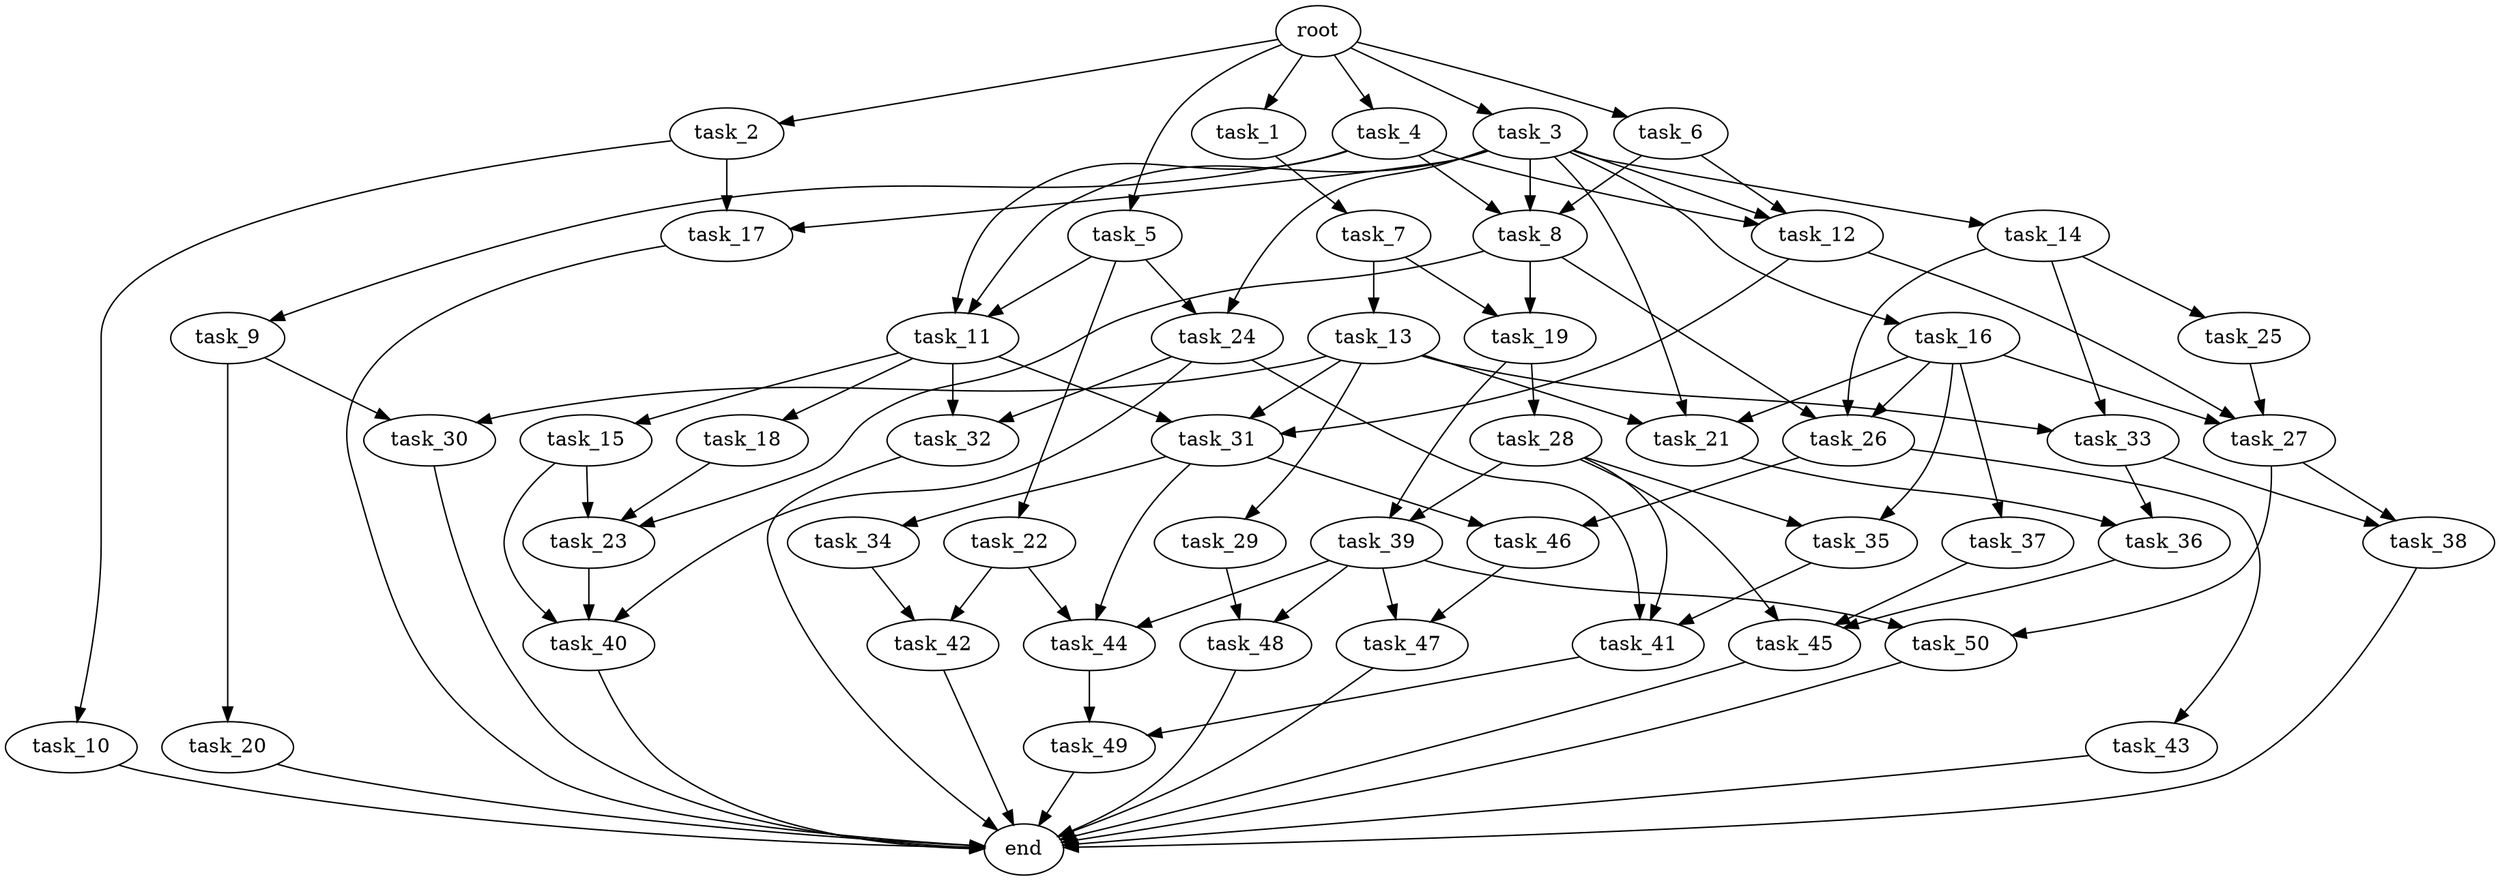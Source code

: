 digraph G {
  root [size="0.000000e+00"];
  task_1 [size="7.877720e+07"];
  task_2 [size="9.885135e+09"];
  task_3 [size="7.438437e+09"];
  task_4 [size="9.174864e+08"];
  task_5 [size="5.027918e+09"];
  task_6 [size="7.591564e+09"];
  task_7 [size="5.091003e+08"];
  task_8 [size="2.010029e+09"];
  task_9 [size="4.737020e+09"];
  task_10 [size="3.706197e+09"];
  task_11 [size="3.296960e+09"];
  task_12 [size="4.716020e+09"];
  task_13 [size="3.211279e+09"];
  task_14 [size="1.587597e+09"];
  task_15 [size="6.257847e+09"];
  task_16 [size="5.791272e+09"];
  task_17 [size="5.831126e+09"];
  task_18 [size="2.231452e+09"];
  task_19 [size="5.560324e+09"];
  task_20 [size="8.871782e+09"];
  task_21 [size="7.784585e+09"];
  task_22 [size="6.161010e+09"];
  task_23 [size="9.655300e+09"];
  task_24 [size="8.703534e+09"];
  task_25 [size="6.682628e+09"];
  task_26 [size="4.202919e+09"];
  task_27 [size="5.235598e+09"];
  task_28 [size="9.556688e+09"];
  task_29 [size="8.833648e+09"];
  task_30 [size="9.833257e+09"];
  task_31 [size="5.463670e+09"];
  task_32 [size="6.462652e+09"];
  task_33 [size="2.454135e+08"];
  task_34 [size="8.808630e+08"];
  task_35 [size="3.686170e+09"];
  task_36 [size="7.900763e+09"];
  task_37 [size="5.519128e+09"];
  task_38 [size="5.972575e+09"];
  task_39 [size="9.292535e+08"];
  task_40 [size="3.694871e+09"];
  task_41 [size="2.046888e+09"];
  task_42 [size="4.380610e+08"];
  task_43 [size="4.059566e+09"];
  task_44 [size="4.858275e+08"];
  task_45 [size="6.111281e+09"];
  task_46 [size="1.899404e+09"];
  task_47 [size="6.778981e+09"];
  task_48 [size="2.374407e+09"];
  task_49 [size="2.172118e+09"];
  task_50 [size="5.707069e+09"];
  end [size="0.000000e+00"];

  root -> task_1 [size="1.000000e-12"];
  root -> task_2 [size="1.000000e-12"];
  root -> task_3 [size="1.000000e-12"];
  root -> task_4 [size="1.000000e-12"];
  root -> task_5 [size="1.000000e-12"];
  root -> task_6 [size="1.000000e-12"];
  task_1 -> task_7 [size="5.091003e+07"];
  task_2 -> task_10 [size="3.706197e+08"];
  task_2 -> task_17 [size="2.915563e+08"];
  task_3 -> task_8 [size="6.700098e+07"];
  task_3 -> task_11 [size="1.098987e+08"];
  task_3 -> task_12 [size="1.572007e+08"];
  task_3 -> task_14 [size="1.587597e+08"];
  task_3 -> task_16 [size="5.791272e+08"];
  task_3 -> task_17 [size="2.915563e+08"];
  task_3 -> task_21 [size="2.594862e+08"];
  task_3 -> task_24 [size="4.351767e+08"];
  task_4 -> task_8 [size="6.700098e+07"];
  task_4 -> task_9 [size="4.737020e+08"];
  task_4 -> task_11 [size="1.098987e+08"];
  task_4 -> task_12 [size="1.572007e+08"];
  task_5 -> task_11 [size="1.098987e+08"];
  task_5 -> task_22 [size="6.161010e+08"];
  task_5 -> task_24 [size="4.351767e+08"];
  task_6 -> task_8 [size="6.700098e+07"];
  task_6 -> task_12 [size="1.572007e+08"];
  task_7 -> task_13 [size="3.211279e+08"];
  task_7 -> task_19 [size="2.780162e+08"];
  task_8 -> task_19 [size="2.780162e+08"];
  task_8 -> task_23 [size="3.218433e+08"];
  task_8 -> task_26 [size="1.400973e+08"];
  task_9 -> task_20 [size="8.871782e+08"];
  task_9 -> task_30 [size="4.916629e+08"];
  task_10 -> end [size="1.000000e-12"];
  task_11 -> task_15 [size="6.257847e+08"];
  task_11 -> task_18 [size="2.231452e+08"];
  task_11 -> task_31 [size="1.821223e+08"];
  task_11 -> task_32 [size="3.231326e+08"];
  task_12 -> task_27 [size="1.745199e+08"];
  task_12 -> task_31 [size="1.821223e+08"];
  task_13 -> task_21 [size="2.594862e+08"];
  task_13 -> task_29 [size="8.833648e+08"];
  task_13 -> task_30 [size="4.916629e+08"];
  task_13 -> task_31 [size="1.821223e+08"];
  task_13 -> task_33 [size="1.227067e+07"];
  task_14 -> task_25 [size="6.682628e+08"];
  task_14 -> task_26 [size="1.400973e+08"];
  task_14 -> task_33 [size="1.227067e+07"];
  task_15 -> task_23 [size="3.218433e+08"];
  task_15 -> task_40 [size="1.231624e+08"];
  task_16 -> task_21 [size="2.594862e+08"];
  task_16 -> task_26 [size="1.400973e+08"];
  task_16 -> task_27 [size="1.745199e+08"];
  task_16 -> task_35 [size="1.843085e+08"];
  task_16 -> task_37 [size="5.519128e+08"];
  task_17 -> end [size="1.000000e-12"];
  task_18 -> task_23 [size="3.218433e+08"];
  task_19 -> task_28 [size="9.556688e+08"];
  task_19 -> task_39 [size="4.646267e+07"];
  task_20 -> end [size="1.000000e-12"];
  task_21 -> task_36 [size="3.950381e+08"];
  task_22 -> task_42 [size="2.190305e+07"];
  task_22 -> task_44 [size="1.619425e+07"];
  task_23 -> task_40 [size="1.231624e+08"];
  task_24 -> task_32 [size="3.231326e+08"];
  task_24 -> task_40 [size="1.231624e+08"];
  task_24 -> task_41 [size="6.822959e+07"];
  task_25 -> task_27 [size="1.745199e+08"];
  task_26 -> task_43 [size="4.059566e+08"];
  task_26 -> task_46 [size="9.497021e+07"];
  task_27 -> task_38 [size="2.986288e+08"];
  task_27 -> task_50 [size="2.853534e+08"];
  task_28 -> task_35 [size="1.843085e+08"];
  task_28 -> task_39 [size="4.646267e+07"];
  task_28 -> task_41 [size="6.822959e+07"];
  task_28 -> task_45 [size="2.037094e+08"];
  task_29 -> task_48 [size="1.187203e+08"];
  task_30 -> end [size="1.000000e-12"];
  task_31 -> task_34 [size="8.808630e+07"];
  task_31 -> task_44 [size="1.619425e+07"];
  task_31 -> task_46 [size="9.497021e+07"];
  task_32 -> end [size="1.000000e-12"];
  task_33 -> task_36 [size="3.950381e+08"];
  task_33 -> task_38 [size="2.986288e+08"];
  task_34 -> task_42 [size="2.190305e+07"];
  task_35 -> task_41 [size="6.822959e+07"];
  task_36 -> task_45 [size="2.037094e+08"];
  task_37 -> task_45 [size="2.037094e+08"];
  task_38 -> end [size="1.000000e-12"];
  task_39 -> task_44 [size="1.619425e+07"];
  task_39 -> task_47 [size="3.389490e+08"];
  task_39 -> task_48 [size="1.187203e+08"];
  task_39 -> task_50 [size="2.853534e+08"];
  task_40 -> end [size="1.000000e-12"];
  task_41 -> task_49 [size="1.086059e+08"];
  task_42 -> end [size="1.000000e-12"];
  task_43 -> end [size="1.000000e-12"];
  task_44 -> task_49 [size="1.086059e+08"];
  task_45 -> end [size="1.000000e-12"];
  task_46 -> task_47 [size="3.389490e+08"];
  task_47 -> end [size="1.000000e-12"];
  task_48 -> end [size="1.000000e-12"];
  task_49 -> end [size="1.000000e-12"];
  task_50 -> end [size="1.000000e-12"];
}
